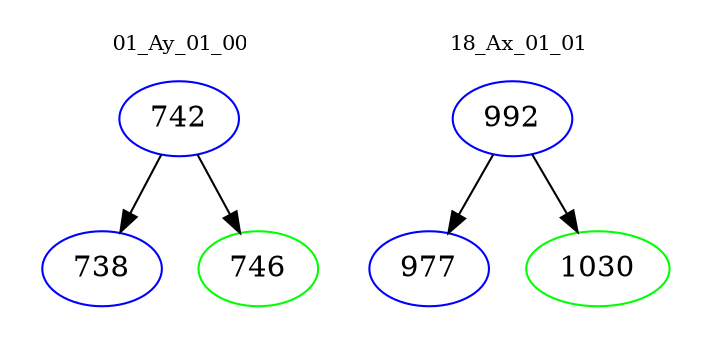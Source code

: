 digraph{
subgraph cluster_0 {
color = white
label = "01_Ay_01_00";
fontsize=10;
T0_742 [label="742", color="blue"]
T0_742 -> T0_738 [color="black"]
T0_738 [label="738", color="blue"]
T0_742 -> T0_746 [color="black"]
T0_746 [label="746", color="green"]
}
subgraph cluster_1 {
color = white
label = "18_Ax_01_01";
fontsize=10;
T1_992 [label="992", color="blue"]
T1_992 -> T1_977 [color="black"]
T1_977 [label="977", color="blue"]
T1_992 -> T1_1030 [color="black"]
T1_1030 [label="1030", color="green"]
}
}
